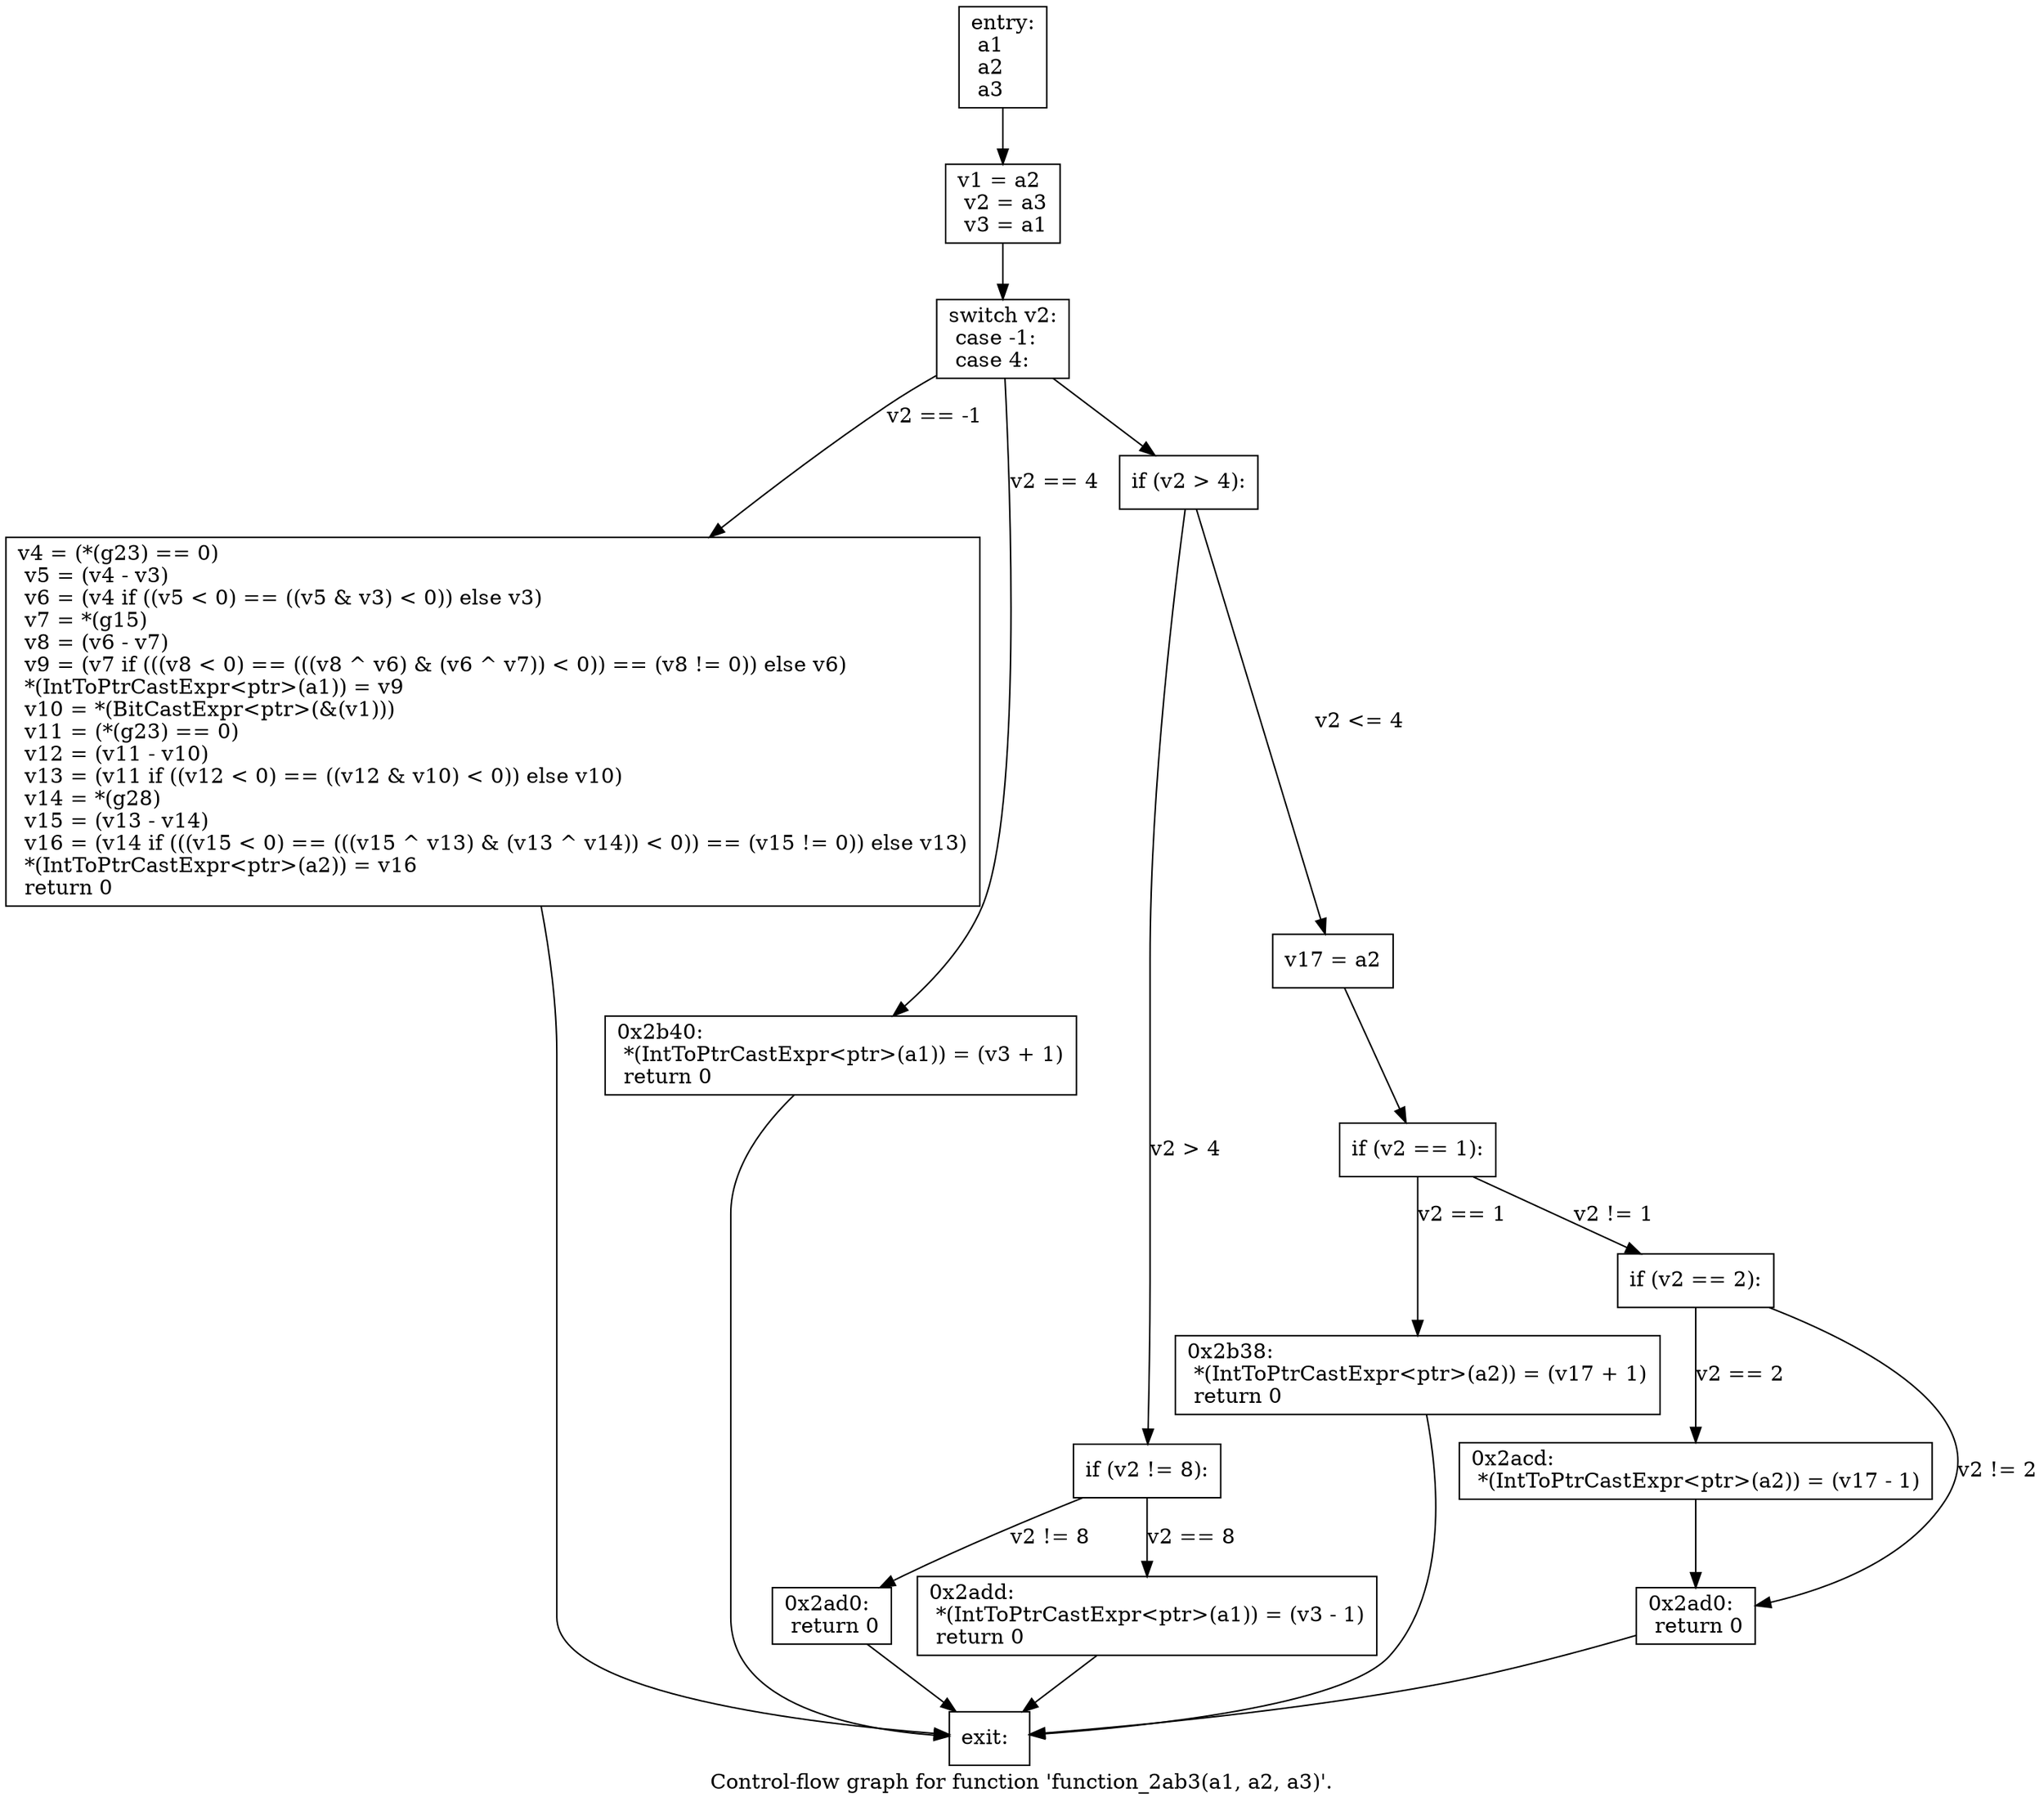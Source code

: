 digraph "Control-flow graph for function 'function_2ab3(a1, a2, a3)'." {
  label="Control-flow graph for function 'function_2ab3(a1, a2, a3)'.";
  node [shape=record];

  Node07717C00 [label="{entry:\l  a1\l  a2\l  a3\l}"];
  Node07717C00 -> Node07717810;
  Node07717810 [label="{  v1 = a2\l  v2 = a3\l  v3 = a1\l}"];
  Node07717810 -> Node07717738;
  Node07717738 [label="{  switch v2:\l  case -1:\l  case 4:\l}"];
  Node07717738 -> Node07717660 [label="v2 == -1"];
  Node07717738 -> Node07717AE0 [label="v2 == 4"];
  Node07717738 -> Node07717468;
  Node07717660 [label="{  v4 = (*(g23) == 0)\l  v5 = (v4 - v3)\l  v6 = (v4 if ((v5 \< 0) == ((v5 & v3) \< 0)) else v3)\l  v7 = *(g15)\l  v8 = (v6 - v7)\l  v9 = (v7 if (((v8 \< 0) == (((v8 ^ v6) & (v6 ^ v7)) \< 0)) == (v8 != 0)) else v6)\l  *(IntToPtrCastExpr\<ptr\>(a1)) = v9\l  v10 = *(BitCastExpr\<ptr\>(&(v1)))\l  v11 = (*(g23) == 0)\l  v12 = (v11 - v10)\l  v13 = (v11 if ((v12 \< 0) == ((v12 & v10) \< 0)) else v10)\l  v14 = *(g28)\l  v15 = (v13 - v14)\l  v16 = (v14 if (((v15 \< 0) == (((v15 ^ v13) & (v13 ^ v14)) \< 0)) == (v15 != 0)) else v13)\l  *(IntToPtrCastExpr\<ptr\>(a2)) = v16\l  return 0\l}"];
  Node07717660 -> Node07717A98;
  Node07717AE0 [label="{0x2b40:\l  *(IntToPtrCastExpr\<ptr\>(a1)) = (v3 + 1)\l  return 0\l}"];
  Node07717AE0 -> Node07717A98;
  Node07717468 [label="{  if (v2 \> 4):\l}"];
  Node07717468 -> Node07717BB8 [label="v2 \> 4"];
  Node07717468 -> Node07717A08 [label="v2 \<= 4"];
  Node07717A98 [label="{exit:\l}"];
  Node07717BB8 [label="{  if (v2 != 8):\l}"];
  Node07717BB8 -> Node07717930 [label="v2 != 8"];
  Node07717BB8 -> Node07717B28 [label="v2 == 8"];
  Node07717A08 [label="{  v17 = a2\l}"];
  Node07717A08 -> Node077174B0;
  Node07717930 [label="{0x2ad0:\l  return 0\l}"];
  Node07717930 -> Node07717A98;
  Node07717B28 [label="{0x2add:\l  *(IntToPtrCastExpr\<ptr\>(a1)) = (v3 - 1)\l  return 0\l}"];
  Node07717B28 -> Node07717A98;
  Node077174B0 [label="{  if (v2 == 1):\l}"];
  Node077174B0 -> Node07717540 [label="v2 == 1"];
  Node077174B0 -> Node077174F8 [label="v2 != 1"];
  Node07717540 [label="{0x2b38:\l  *(IntToPtrCastExpr\<ptr\>(a2)) = (v17 + 1)\l  return 0\l}"];
  Node07717540 -> Node07717A98;
  Node077174F8 [label="{  if (v2 == 2):\l}"];
  Node077174F8 -> Node077175D0 [label="v2 == 2"];
  Node077174F8 -> Node07717A50 [label="v2 != 2"];
  Node077175D0 [label="{0x2acd:\l  *(IntToPtrCastExpr\<ptr\>(a2)) = (v17 - 1)\l}"];
  Node077175D0 -> Node07717A50;
  Node07717A50 [label="{0x2ad0:\l  return 0\l}"];
  Node07717A50 -> Node07717A98;

}
